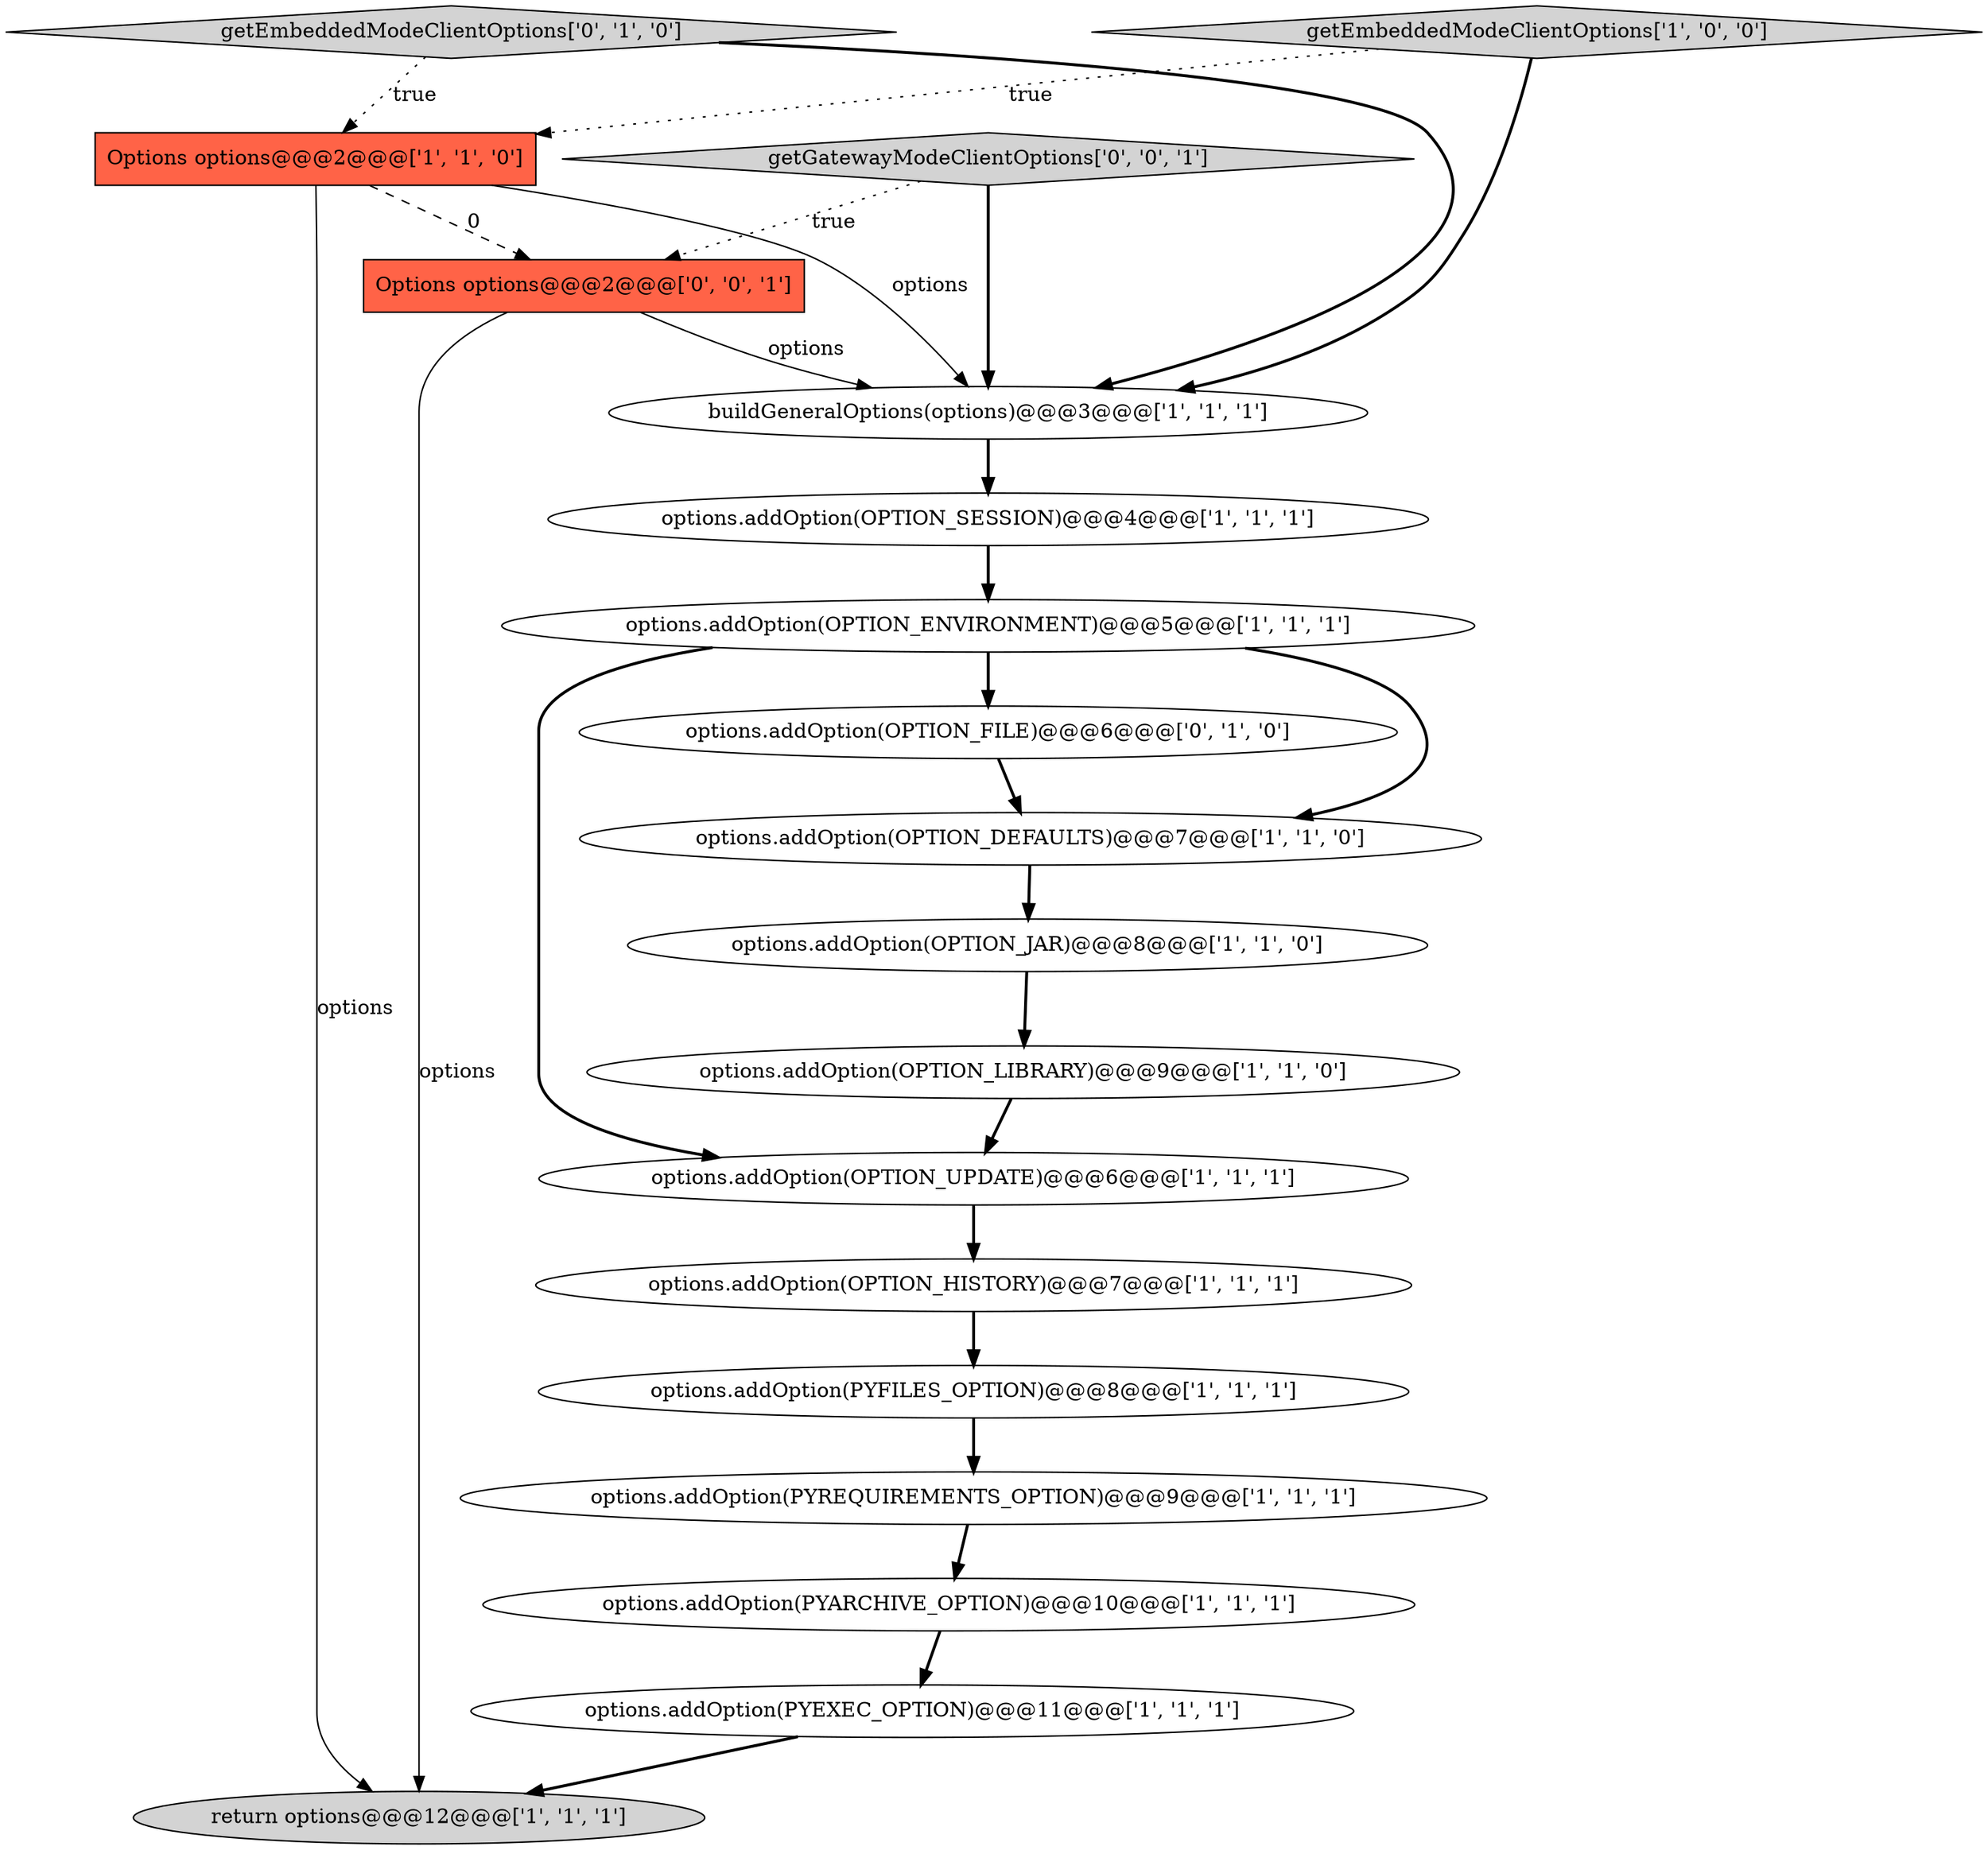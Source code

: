 digraph {
13 [style = filled, label = "options.addOption(OPTION_SESSION)@@@4@@@['1', '1', '1']", fillcolor = white, shape = ellipse image = "AAA0AAABBB1BBB"];
14 [style = filled, label = "options.addOption(OPTION_HISTORY)@@@7@@@['1', '1', '1']", fillcolor = white, shape = ellipse image = "AAA0AAABBB1BBB"];
4 [style = filled, label = "options.addOption(PYEXEC_OPTION)@@@11@@@['1', '1', '1']", fillcolor = white, shape = ellipse image = "AAA0AAABBB1BBB"];
1 [style = filled, label = "buildGeneralOptions(options)@@@3@@@['1', '1', '1']", fillcolor = white, shape = ellipse image = "AAA0AAABBB1BBB"];
18 [style = filled, label = "Options options@@@2@@@['0', '0', '1']", fillcolor = tomato, shape = box image = "AAA0AAABBB3BBB"];
3 [style = filled, label = "options.addOption(PYFILES_OPTION)@@@8@@@['1', '1', '1']", fillcolor = white, shape = ellipse image = "AAA0AAABBB1BBB"];
11 [style = filled, label = "getEmbeddedModeClientOptions['1', '0', '0']", fillcolor = lightgray, shape = diamond image = "AAA0AAABBB1BBB"];
2 [style = filled, label = "options.addOption(OPTION_JAR)@@@8@@@['1', '1', '0']", fillcolor = white, shape = ellipse image = "AAA0AAABBB1BBB"];
15 [style = filled, label = "getEmbeddedModeClientOptions['0', '1', '0']", fillcolor = lightgray, shape = diamond image = "AAA0AAABBB2BBB"];
9 [style = filled, label = "options.addOption(PYARCHIVE_OPTION)@@@10@@@['1', '1', '1']", fillcolor = white, shape = ellipse image = "AAA0AAABBB1BBB"];
6 [style = filled, label = "options.addOption(OPTION_UPDATE)@@@6@@@['1', '1', '1']", fillcolor = white, shape = ellipse image = "AAA0AAABBB1BBB"];
7 [style = filled, label = "options.addOption(OPTION_LIBRARY)@@@9@@@['1', '1', '0']", fillcolor = white, shape = ellipse image = "AAA0AAABBB1BBB"];
0 [style = filled, label = "options.addOption(OPTION_ENVIRONMENT)@@@5@@@['1', '1', '1']", fillcolor = white, shape = ellipse image = "AAA0AAABBB1BBB"];
5 [style = filled, label = "options.addOption(PYREQUIREMENTS_OPTION)@@@9@@@['1', '1', '1']", fillcolor = white, shape = ellipse image = "AAA0AAABBB1BBB"];
16 [style = filled, label = "options.addOption(OPTION_FILE)@@@6@@@['0', '1', '0']", fillcolor = white, shape = ellipse image = "AAA1AAABBB2BBB"];
8 [style = filled, label = "Options options@@@2@@@['1', '1', '0']", fillcolor = tomato, shape = box image = "AAA0AAABBB1BBB"];
10 [style = filled, label = "return options@@@12@@@['1', '1', '1']", fillcolor = lightgray, shape = ellipse image = "AAA0AAABBB1BBB"];
12 [style = filled, label = "options.addOption(OPTION_DEFAULTS)@@@7@@@['1', '1', '0']", fillcolor = white, shape = ellipse image = "AAA0AAABBB1BBB"];
17 [style = filled, label = "getGatewayModeClientOptions['0', '0', '1']", fillcolor = lightgray, shape = diamond image = "AAA0AAABBB3BBB"];
0->6 [style = bold, label=""];
17->18 [style = dotted, label="true"];
18->1 [style = solid, label="options"];
17->1 [style = bold, label=""];
15->1 [style = bold, label=""];
14->3 [style = bold, label=""];
8->18 [style = dashed, label="0"];
9->4 [style = bold, label=""];
2->7 [style = bold, label=""];
13->0 [style = bold, label=""];
12->2 [style = bold, label=""];
7->6 [style = bold, label=""];
11->1 [style = bold, label=""];
5->9 [style = bold, label=""];
3->5 [style = bold, label=""];
18->10 [style = solid, label="options"];
16->12 [style = bold, label=""];
15->8 [style = dotted, label="true"];
11->8 [style = dotted, label="true"];
6->14 [style = bold, label=""];
0->12 [style = bold, label=""];
4->10 [style = bold, label=""];
8->10 [style = solid, label="options"];
8->1 [style = solid, label="options"];
1->13 [style = bold, label=""];
0->16 [style = bold, label=""];
}
